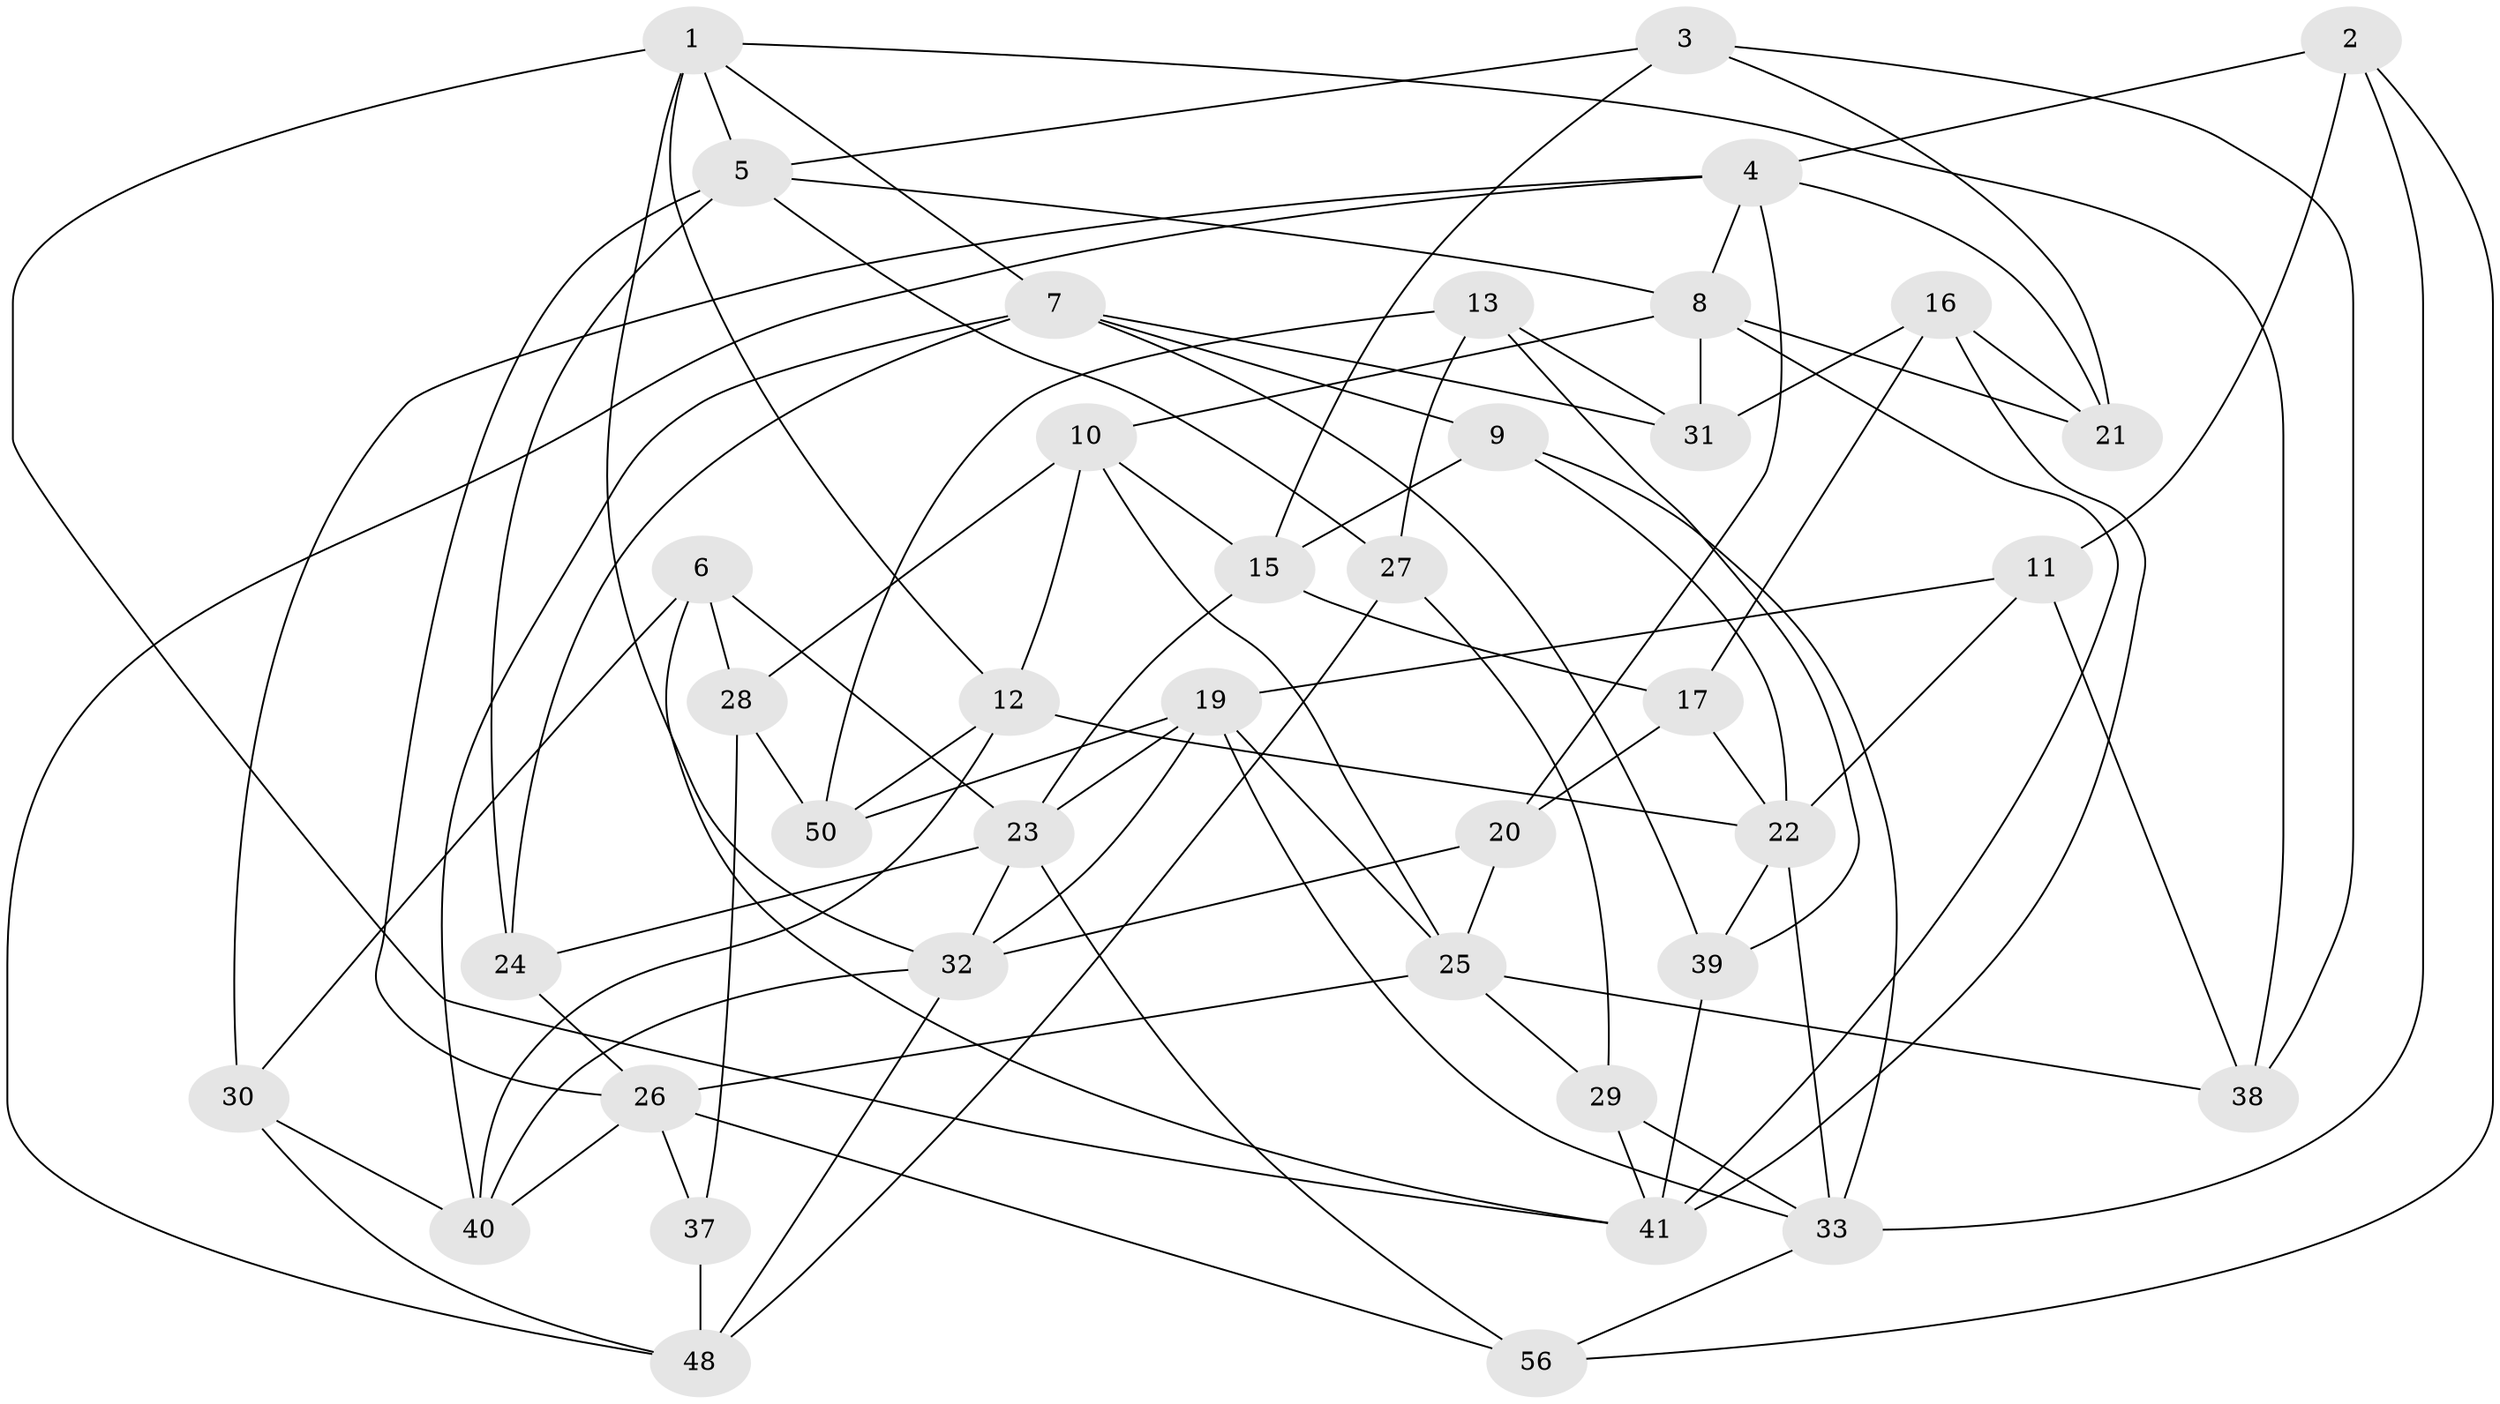 // Generated by graph-tools (version 1.1) at 2025/52/02/27/25 19:52:34]
// undirected, 39 vertices, 93 edges
graph export_dot {
graph [start="1"]
  node [color=gray90,style=filled];
  1 [super="+53"];
  2;
  3;
  4 [super="+36"];
  5 [super="+18"];
  6;
  7 [super="+47"];
  8 [super="+52"];
  9;
  10 [super="+14"];
  11;
  12 [super="+43"];
  13;
  15 [super="+42"];
  16;
  17;
  19 [super="+55"];
  20;
  21;
  22 [super="+34"];
  23 [super="+45"];
  24;
  25 [super="+35"];
  26 [super="+51"];
  27;
  28;
  29;
  30;
  31;
  32 [super="+54"];
  33 [super="+57"];
  37;
  38;
  39;
  40 [super="+46"];
  41 [super="+44"];
  48 [super="+49"];
  50;
  56;
  1 -- 32;
  1 -- 41;
  1 -- 12;
  1 -- 5;
  1 -- 38;
  1 -- 7;
  2 -- 33;
  2 -- 56;
  2 -- 11;
  2 -- 4;
  3 -- 21;
  3 -- 38;
  3 -- 15;
  3 -- 5;
  4 -- 48;
  4 -- 30;
  4 -- 8;
  4 -- 20;
  4 -- 21;
  5 -- 8;
  5 -- 26;
  5 -- 24;
  5 -- 27;
  6 -- 30;
  6 -- 28;
  6 -- 23;
  6 -- 41;
  7 -- 24;
  7 -- 40;
  7 -- 9;
  7 -- 31;
  7 -- 39;
  8 -- 41;
  8 -- 21;
  8 -- 31;
  8 -- 10;
  9 -- 15;
  9 -- 22;
  9 -- 33;
  10 -- 12;
  10 -- 28;
  10 -- 15 [weight=2];
  10 -- 25;
  11 -- 38;
  11 -- 19;
  11 -- 22;
  12 -- 22;
  12 -- 40 [weight=2];
  12 -- 50;
  13 -- 31;
  13 -- 50;
  13 -- 27;
  13 -- 39;
  15 -- 23;
  15 -- 17;
  16 -- 21;
  16 -- 41;
  16 -- 31;
  16 -- 17;
  17 -- 20;
  17 -- 22;
  19 -- 50;
  19 -- 33;
  19 -- 32;
  19 -- 25;
  19 -- 23;
  20 -- 32;
  20 -- 25;
  22 -- 39;
  22 -- 33;
  23 -- 24;
  23 -- 56;
  23 -- 32;
  24 -- 26;
  25 -- 29;
  25 -- 38;
  25 -- 26;
  26 -- 56;
  26 -- 40;
  26 -- 37;
  27 -- 29;
  27 -- 48;
  28 -- 37;
  28 -- 50;
  29 -- 33;
  29 -- 41;
  30 -- 48;
  30 -- 40;
  32 -- 48;
  32 -- 40;
  33 -- 56;
  37 -- 48 [weight=2];
  39 -- 41;
}
